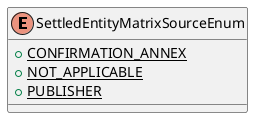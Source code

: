 @startuml

    enum SettledEntityMatrixSourceEnum [[SettledEntityMatrixSourceEnum.html]] {
        {static} +CONFIRMATION_ANNEX
        {static} +NOT_APPLICABLE
        {static} +PUBLISHER
    }

@enduml
